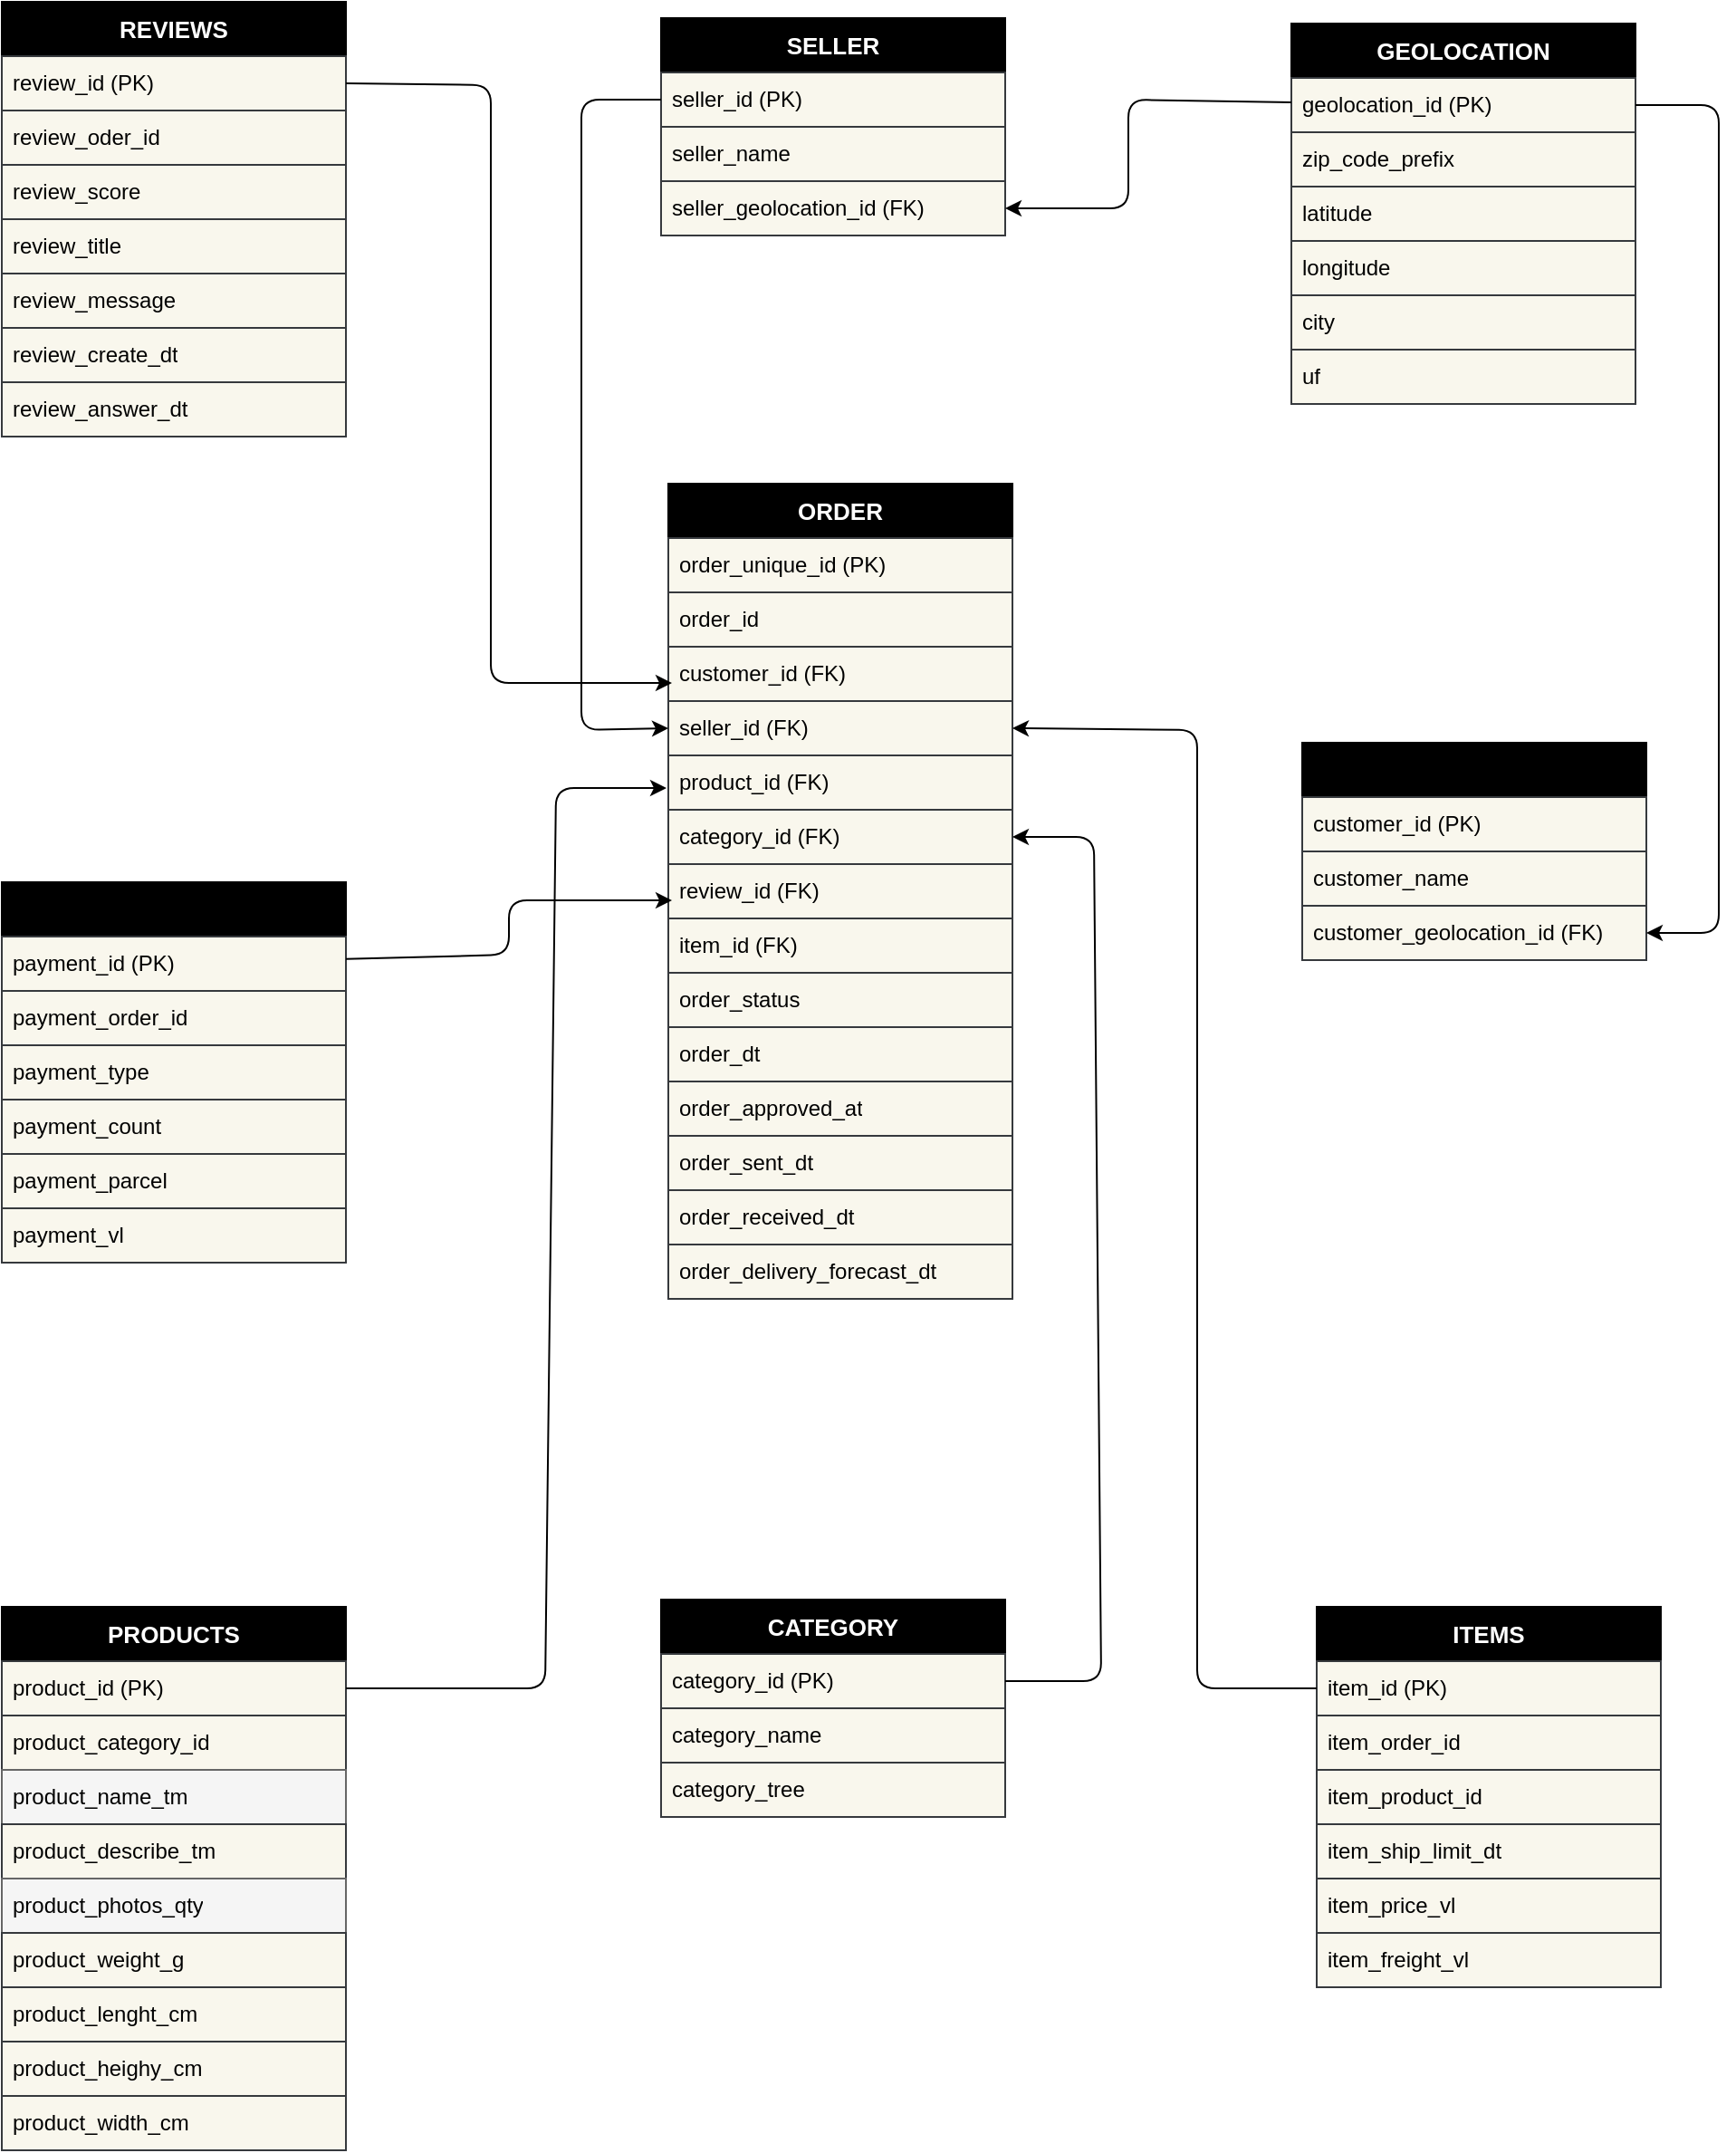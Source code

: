 <mxfile scale="1" border="10">
    <diagram id="RNesKptUJU7Aq1xv3qrO" name="Página-1">
        <mxGraphModel dx="1267" dy="1784" grid="0" gridSize="50" guides="1" tooltips="1" connect="1" arrows="1" fold="1" page="1" pageScale="1" pageWidth="827" pageHeight="1169" background="#ffffff" math="0" shadow="0">
            <root>
                <mxCell id="0"/>
                <mxCell id="1" parent="0"/>
                <mxCell id="2" value="&lt;font size=&quot;1&quot; color=&quot;#ffffff&quot;&gt;&lt;b style=&quot;font-size: 13px;&quot;&gt;PRODUCTS&lt;/b&gt;&lt;/font&gt;" style="swimlane;fontStyle=0;childLayout=stackLayout;horizontal=1;startSize=30;horizontalStack=0;resizeParent=1;resizeParentMax=0;resizeLast=0;collapsible=1;marginBottom=0;whiteSpace=wrap;html=1;fillColor=#000000;strokeColor=#000000;" parent="1" vertex="1">
                    <mxGeometry x="746" y="293" width="190" height="300" as="geometry">
                        <mxRectangle x="50" y="40" width="110" height="30" as="alternateBounds"/>
                    </mxGeometry>
                </mxCell>
                <mxCell id="3" value="&lt;font color=&quot;#000000&quot;&gt;product_id (PK)&lt;/font&gt;" style="text;strokeColor=#36393d;fillColor=#f9f7ed;align=left;verticalAlign=middle;spacingLeft=4;spacingRight=4;overflow=hidden;points=[[0,0.5],[1,0.5]];portConstraint=eastwest;rotatable=0;whiteSpace=wrap;html=1;" parent="2" vertex="1">
                    <mxGeometry y="30" width="190" height="30" as="geometry"/>
                </mxCell>
                <mxCell id="86" value="&lt;font color=&quot;#000000&quot;&gt;product_category_id&lt;/font&gt;" style="text;strokeColor=#36393d;fillColor=#f9f7ed;align=left;verticalAlign=middle;spacingLeft=4;spacingRight=4;overflow=hidden;points=[[0,0.5],[1,0.5]];portConstraint=eastwest;rotatable=0;whiteSpace=wrap;html=1;" parent="2" vertex="1">
                    <mxGeometry y="60" width="190" height="30" as="geometry"/>
                </mxCell>
                <mxCell id="5" value="&lt;font color=&quot;#000000&quot;&gt;product_name_tm&lt;/font&gt;" style="text;strokeColor=#666666;fillColor=#f5f5f5;align=left;verticalAlign=middle;spacingLeft=4;spacingRight=4;overflow=hidden;points=[[0,0.5],[1,0.5]];portConstraint=eastwest;rotatable=0;whiteSpace=wrap;html=1;fontColor=#333333;" parent="2" vertex="1">
                    <mxGeometry y="90" width="190" height="30" as="geometry"/>
                </mxCell>
                <mxCell id="6" value="&lt;font color=&quot;#000000&quot;&gt;product_describe_tm&lt;/font&gt;" style="text;strokeColor=#36393d;fillColor=#f9f7ed;align=left;verticalAlign=middle;spacingLeft=4;spacingRight=4;overflow=hidden;points=[[0,0.5],[1,0.5]];portConstraint=eastwest;rotatable=0;whiteSpace=wrap;html=1;" parent="2" vertex="1">
                    <mxGeometry y="120" width="190" height="30" as="geometry"/>
                </mxCell>
                <mxCell id="7" value="&lt;font color=&quot;#000000&quot;&gt;product_photos_qty&lt;/font&gt;" style="text;strokeColor=#666666;fillColor=#f5f5f5;align=left;verticalAlign=middle;spacingLeft=4;spacingRight=4;overflow=hidden;points=[[0,0.5],[1,0.5]];portConstraint=eastwest;rotatable=0;whiteSpace=wrap;html=1;fontColor=#333333;" parent="2" vertex="1">
                    <mxGeometry y="150" width="190" height="30" as="geometry"/>
                </mxCell>
                <mxCell id="8" value="&lt;font color=&quot;#000000&quot;&gt;product_weight_g&lt;/font&gt;" style="text;strokeColor=#36393d;fillColor=#f9f7ed;align=left;verticalAlign=middle;spacingLeft=4;spacingRight=4;overflow=hidden;points=[[0,0.5],[1,0.5]];portConstraint=eastwest;rotatable=0;whiteSpace=wrap;html=1;" parent="2" vertex="1">
                    <mxGeometry y="180" width="190" height="30" as="geometry"/>
                </mxCell>
                <mxCell id="9" value="&lt;font color=&quot;#000000&quot;&gt;product_lenght_cm&lt;/font&gt;" style="text;strokeColor=#36393d;fillColor=#f9f7ed;align=left;verticalAlign=middle;spacingLeft=4;spacingRight=4;overflow=hidden;points=[[0,0.5],[1,0.5]];portConstraint=eastwest;rotatable=0;whiteSpace=wrap;html=1;" parent="2" vertex="1">
                    <mxGeometry y="210" width="190" height="30" as="geometry"/>
                </mxCell>
                <mxCell id="10" value="&lt;font color=&quot;#000000&quot;&gt;product_heighy_cm&lt;/font&gt;" style="text;strokeColor=#36393d;fillColor=#f9f7ed;align=left;verticalAlign=middle;spacingLeft=4;spacingRight=4;overflow=hidden;points=[[0,0.5],[1,0.5]];portConstraint=eastwest;rotatable=0;whiteSpace=wrap;html=1;" parent="2" vertex="1">
                    <mxGeometry y="240" width="190" height="30" as="geometry"/>
                </mxCell>
                <mxCell id="11" value="&lt;font color=&quot;#000000&quot;&gt;product_width_cm&lt;/font&gt;" style="text;strokeColor=#36393d;fillColor=#f9f7ed;align=left;verticalAlign=middle;spacingLeft=4;spacingRight=4;overflow=hidden;points=[[0,0.5],[1,0.5]];portConstraint=eastwest;rotatable=0;whiteSpace=wrap;html=1;" parent="2" vertex="1">
                    <mxGeometry y="270" width="190" height="30" as="geometry"/>
                </mxCell>
                <mxCell id="12" value="&lt;b&gt;&lt;font style=&quot;font-size: 13px;&quot;&gt;CUSTOMER&lt;/font&gt;&lt;/b&gt;" style="swimlane;fontStyle=0;childLayout=stackLayout;horizontal=1;startSize=30;horizontalStack=0;resizeParent=1;resizeParentMax=0;resizeLast=0;collapsible=1;marginBottom=0;whiteSpace=wrap;html=1;strokeColor=#000000;fillColor=#000000;" parent="1" vertex="1">
                    <mxGeometry x="1464" y="-184" width="190" height="120" as="geometry">
                        <mxRectangle x="50" y="40" width="110" height="30" as="alternateBounds"/>
                    </mxGeometry>
                </mxCell>
                <mxCell id="14" value="&lt;font color=&quot;#000000&quot;&gt;customer_id (PK)&lt;/font&gt;" style="text;strokeColor=#36393d;fillColor=#f9f7ed;align=left;verticalAlign=middle;spacingLeft=4;spacingRight=4;overflow=hidden;points=[[0,0.5],[1,0.5]];portConstraint=eastwest;rotatable=0;whiteSpace=wrap;html=1;" parent="12" vertex="1">
                    <mxGeometry y="30" width="190" height="30" as="geometry"/>
                </mxCell>
                <mxCell id="15" value="&lt;font color=&quot;#000000&quot;&gt;customer_name&lt;/font&gt;" style="text;strokeColor=#36393d;fillColor=#f9f7ed;align=left;verticalAlign=middle;spacingLeft=4;spacingRight=4;overflow=hidden;points=[[0,0.5],[1,0.5]];portConstraint=eastwest;rotatable=0;whiteSpace=wrap;html=1;" parent="12" vertex="1">
                    <mxGeometry y="60" width="190" height="30" as="geometry"/>
                </mxCell>
                <mxCell id="90" value="&lt;font color=&quot;#000000&quot;&gt;customer_geolocation_id (FK)&lt;/font&gt;" style="text;strokeColor=#36393d;fillColor=#f9f7ed;align=left;verticalAlign=middle;spacingLeft=4;spacingRight=4;overflow=hidden;points=[[0,0.5],[1,0.5]];portConstraint=eastwest;rotatable=0;whiteSpace=wrap;html=1;" parent="12" vertex="1">
                    <mxGeometry y="90" width="190" height="30" as="geometry"/>
                </mxCell>
                <mxCell id="18" value="&lt;font size=&quot;1&quot; color=&quot;#ffffff&quot;&gt;&lt;b style=&quot;font-size: 13px;&quot;&gt;ITEMS&lt;/b&gt;&lt;/font&gt;" style="swimlane;fontStyle=0;childLayout=stackLayout;horizontal=1;startSize=30;horizontalStack=0;resizeParent=1;resizeParentMax=0;resizeLast=0;collapsible=1;marginBottom=0;whiteSpace=wrap;html=1;strokeColor=#000000;fillColor=#000000;" parent="1" vertex="1">
                    <mxGeometry x="1472" y="293" width="190" height="210" as="geometry">
                        <mxRectangle x="50" y="40" width="110" height="30" as="alternateBounds"/>
                    </mxGeometry>
                </mxCell>
                <mxCell id="20" value="&lt;font color=&quot;#000000&quot;&gt;item_id (PK)&lt;/font&gt;" style="text;strokeColor=#36393d;fillColor=#f9f7ed;align=left;verticalAlign=middle;spacingLeft=4;spacingRight=4;overflow=hidden;points=[[0,0.5],[1,0.5]];portConstraint=eastwest;rotatable=0;whiteSpace=wrap;html=1;" parent="18" vertex="1">
                    <mxGeometry y="30" width="190" height="30" as="geometry"/>
                </mxCell>
                <mxCell id="23" value="&lt;font color=&quot;#000000&quot;&gt;item_order_id&lt;/font&gt;" style="text;strokeColor=#36393d;fillColor=#f9f7ed;align=left;verticalAlign=middle;spacingLeft=4;spacingRight=4;overflow=hidden;points=[[0,0.5],[1,0.5]];portConstraint=eastwest;rotatable=0;whiteSpace=wrap;html=1;" parent="18" vertex="1">
                    <mxGeometry y="60" width="190" height="30" as="geometry"/>
                </mxCell>
                <mxCell id="24" value="&lt;font color=&quot;#000000&quot;&gt;item_product_id&lt;/font&gt;" style="text;strokeColor=#36393d;fillColor=#f9f7ed;align=left;verticalAlign=middle;spacingLeft=4;spacingRight=4;overflow=hidden;points=[[0,0.5],[1,0.5]];portConstraint=eastwest;rotatable=0;whiteSpace=wrap;html=1;" parent="18" vertex="1">
                    <mxGeometry y="90" width="190" height="30" as="geometry"/>
                </mxCell>
                <mxCell id="25" value="&lt;font color=&quot;#000000&quot;&gt;item_ship_limit_dt&lt;/font&gt;" style="text;strokeColor=#36393d;fillColor=#f9f7ed;align=left;verticalAlign=middle;spacingLeft=4;spacingRight=4;overflow=hidden;points=[[0,0.5],[1,0.5]];portConstraint=eastwest;rotatable=0;whiteSpace=wrap;html=1;" parent="18" vertex="1">
                    <mxGeometry y="120" width="190" height="30" as="geometry"/>
                </mxCell>
                <mxCell id="91" value="&lt;font color=&quot;#000000&quot;&gt;item_price_vl&lt;/font&gt;" style="text;strokeColor=#36393d;fillColor=#f9f7ed;align=left;verticalAlign=middle;spacingLeft=4;spacingRight=4;overflow=hidden;points=[[0,0.5],[1,0.5]];portConstraint=eastwest;rotatable=0;whiteSpace=wrap;html=1;" parent="18" vertex="1">
                    <mxGeometry y="150" width="190" height="30" as="geometry"/>
                </mxCell>
                <mxCell id="92" value="&lt;font color=&quot;#000000&quot;&gt;item_freight_vl&lt;/font&gt;" style="text;strokeColor=#36393d;fillColor=#f9f7ed;align=left;verticalAlign=middle;spacingLeft=4;spacingRight=4;overflow=hidden;points=[[0,0.5],[1,0.5]];portConstraint=eastwest;rotatable=0;whiteSpace=wrap;html=1;" parent="18" vertex="1">
                    <mxGeometry y="180" width="190" height="30" as="geometry"/>
                </mxCell>
                <mxCell id="26" value="&lt;font color=&quot;#ffffff&quot; style=&quot;font-size: 13px;&quot;&gt;&lt;b&gt;SELLER&lt;/b&gt;&lt;/font&gt;" style="swimlane;fontStyle=0;childLayout=stackLayout;horizontal=1;startSize=30;horizontalStack=0;resizeParent=1;resizeParentMax=0;resizeLast=0;collapsible=1;marginBottom=0;whiteSpace=wrap;html=1;strokeColor=#000000;fillColor=#000000;" parent="1" vertex="1">
                    <mxGeometry x="1110" y="-584" width="190" height="120" as="geometry">
                        <mxRectangle x="50" y="40" width="110" height="30" as="alternateBounds"/>
                    </mxGeometry>
                </mxCell>
                <mxCell id="30" value="&lt;font color=&quot;#000000&quot;&gt;seller_id (PK)&lt;/font&gt;" style="text;strokeColor=#36393d;fillColor=#f9f7ed;align=left;verticalAlign=middle;spacingLeft=4;spacingRight=4;overflow=hidden;points=[[0,0.5],[1,0.5]];portConstraint=eastwest;rotatable=0;whiteSpace=wrap;html=1;" parent="26" vertex="1">
                    <mxGeometry y="30" width="190" height="30" as="geometry"/>
                </mxCell>
                <mxCell id="29" value="&lt;font color=&quot;#000000&quot;&gt;seller_name&lt;/font&gt;" style="text;strokeColor=#36393d;fillColor=#f9f7ed;align=left;verticalAlign=middle;spacingLeft=4;spacingRight=4;overflow=hidden;points=[[0,0.5],[1,0.5]];portConstraint=eastwest;rotatable=0;whiteSpace=wrap;html=1;" parent="26" vertex="1">
                    <mxGeometry y="60" width="190" height="30" as="geometry"/>
                </mxCell>
                <mxCell id="95" value="&lt;font color=&quot;#000000&quot;&gt;seller_geolocation_id (FK)&lt;/font&gt;" style="text;strokeColor=#36393d;fillColor=#f9f7ed;align=left;verticalAlign=middle;spacingLeft=4;spacingRight=4;overflow=hidden;points=[[0,0.5],[1,0.5]];portConstraint=eastwest;rotatable=0;whiteSpace=wrap;html=1;" parent="26" vertex="1">
                    <mxGeometry y="90" width="190" height="30" as="geometry"/>
                </mxCell>
                <mxCell id="31" value="&lt;b&gt;&lt;font color=&quot;#ffffff&quot; style=&quot;font-size: 13px;&quot;&gt;GEOLOCATION&lt;/font&gt;&lt;/b&gt;" style="swimlane;fontStyle=0;childLayout=stackLayout;horizontal=1;startSize=30;horizontalStack=0;resizeParent=1;resizeParentMax=0;resizeLast=0;collapsible=1;marginBottom=0;whiteSpace=wrap;html=1;strokeColor=#000000;fillColor=#000000;" parent="1" vertex="1">
                    <mxGeometry x="1458" y="-581" width="190" height="210" as="geometry">
                        <mxRectangle x="50" y="40" width="110" height="30" as="alternateBounds"/>
                    </mxGeometry>
                </mxCell>
                <mxCell id="85" value="&lt;font color=&quot;#000000&quot;&gt;geolocation_id (PK)&lt;/font&gt;" style="text;strokeColor=#36393d;fillColor=#f9f7ed;align=left;verticalAlign=middle;spacingLeft=4;spacingRight=4;overflow=hidden;points=[[0,0.5],[1,0.5]];portConstraint=eastwest;rotatable=0;whiteSpace=wrap;html=1;" parent="31" vertex="1">
                    <mxGeometry y="30" width="190" height="30" as="geometry"/>
                </mxCell>
                <mxCell id="32" value="&lt;font color=&quot;#000000&quot;&gt;zip_code_prefix&lt;/font&gt;" style="text;strokeColor=#36393d;fillColor=#f9f7ed;align=left;verticalAlign=middle;spacingLeft=4;spacingRight=4;overflow=hidden;points=[[0,0.5],[1,0.5]];portConstraint=eastwest;rotatable=0;whiteSpace=wrap;html=1;" parent="31" vertex="1">
                    <mxGeometry y="60" width="190" height="30" as="geometry"/>
                </mxCell>
                <mxCell id="33" value="&lt;font color=&quot;#000000&quot;&gt;latitude&lt;/font&gt;" style="text;strokeColor=#36393d;fillColor=#f9f7ed;align=left;verticalAlign=middle;spacingLeft=4;spacingRight=4;overflow=hidden;points=[[0,0.5],[1,0.5]];portConstraint=eastwest;rotatable=0;whiteSpace=wrap;html=1;" parent="31" vertex="1">
                    <mxGeometry y="90" width="190" height="30" as="geometry"/>
                </mxCell>
                <mxCell id="34" value="&lt;font color=&quot;#000000&quot;&gt;longitude&lt;/font&gt;" style="text;strokeColor=#36393d;fillColor=#f9f7ed;align=left;verticalAlign=middle;spacingLeft=4;spacingRight=4;overflow=hidden;points=[[0,0.5],[1,0.5]];portConstraint=eastwest;rotatable=0;whiteSpace=wrap;html=1;" parent="31" vertex="1">
                    <mxGeometry y="120" width="190" height="30" as="geometry"/>
                </mxCell>
                <mxCell id="35" value="&lt;font color=&quot;#000000&quot;&gt;city&lt;/font&gt;" style="text;strokeColor=#36393d;fillColor=#f9f7ed;align=left;verticalAlign=middle;spacingLeft=4;spacingRight=4;overflow=hidden;points=[[0,0.5],[1,0.5]];portConstraint=eastwest;rotatable=0;whiteSpace=wrap;html=1;" parent="31" vertex="1">
                    <mxGeometry y="150" width="190" height="30" as="geometry"/>
                </mxCell>
                <mxCell id="36" value="&lt;font color=&quot;#000000&quot;&gt;uf&lt;br&gt;&lt;/font&gt;" style="text;strokeColor=#36393d;fillColor=#f9f7ed;align=left;verticalAlign=middle;spacingLeft=4;spacingRight=4;overflow=hidden;points=[[0,0.5],[1,0.5]];portConstraint=eastwest;rotatable=0;whiteSpace=wrap;html=1;" parent="31" vertex="1">
                    <mxGeometry y="180" width="190" height="30" as="geometry"/>
                </mxCell>
                <mxCell id="37" value="&lt;b&gt;&lt;font color=&quot;#ffffff&quot; style=&quot;font-size: 13px;&quot;&gt;REVIEWS&lt;/font&gt;&lt;/b&gt;" style="swimlane;fontStyle=0;childLayout=stackLayout;horizontal=1;startSize=30;horizontalStack=0;resizeParent=1;resizeParentMax=0;resizeLast=0;collapsible=1;marginBottom=0;whiteSpace=wrap;html=1;strokeColor=#000000;fillColor=#000000;" parent="1" vertex="1">
                    <mxGeometry x="746" y="-593" width="190" height="240" as="geometry">
                        <mxRectangle x="50" y="40" width="110" height="30" as="alternateBounds"/>
                    </mxGeometry>
                </mxCell>
                <mxCell id="38" value="&lt;font color=&quot;#000000&quot;&gt;review_id (PK)&lt;/font&gt;" style="text;strokeColor=#36393d;fillColor=#f9f7ed;align=left;verticalAlign=middle;spacingLeft=4;spacingRight=4;overflow=hidden;points=[[0,0.5],[1,0.5]];portConstraint=eastwest;rotatable=0;whiteSpace=wrap;html=1;" parent="37" vertex="1">
                    <mxGeometry y="30" width="190" height="30" as="geometry"/>
                </mxCell>
                <mxCell id="87" value="&lt;font color=&quot;#000000&quot;&gt;review_oder_id&lt;/font&gt;" style="text;strokeColor=#36393d;fillColor=#f9f7ed;align=left;verticalAlign=middle;spacingLeft=4;spacingRight=4;overflow=hidden;points=[[0,0.5],[1,0.5]];portConstraint=eastwest;rotatable=0;whiteSpace=wrap;html=1;" parent="37" vertex="1">
                    <mxGeometry y="60" width="190" height="30" as="geometry"/>
                </mxCell>
                <mxCell id="40" value="&lt;font color=&quot;#000000&quot;&gt;review_score&lt;/font&gt;" style="text;strokeColor=#36393d;fillColor=#f9f7ed;align=left;verticalAlign=middle;spacingLeft=4;spacingRight=4;overflow=hidden;points=[[0,0.5],[1,0.5]];portConstraint=eastwest;rotatable=0;whiteSpace=wrap;html=1;" parent="37" vertex="1">
                    <mxGeometry y="90" width="190" height="30" as="geometry"/>
                </mxCell>
                <mxCell id="41" value="&lt;font color=&quot;#000000&quot;&gt;review_title&lt;/font&gt;" style="text;strokeColor=#36393d;fillColor=#f9f7ed;align=left;verticalAlign=middle;spacingLeft=4;spacingRight=4;overflow=hidden;points=[[0,0.5],[1,0.5]];portConstraint=eastwest;rotatable=0;whiteSpace=wrap;html=1;" parent="37" vertex="1">
                    <mxGeometry y="120" width="190" height="30" as="geometry"/>
                </mxCell>
                <mxCell id="42" value="&lt;font color=&quot;#000000&quot;&gt;review_message&lt;/font&gt;" style="text;strokeColor=#36393d;fillColor=#f9f7ed;align=left;verticalAlign=middle;spacingLeft=4;spacingRight=4;overflow=hidden;points=[[0,0.5],[1,0.5]];portConstraint=eastwest;rotatable=0;whiteSpace=wrap;html=1;" parent="37" vertex="1">
                    <mxGeometry y="150" width="190" height="30" as="geometry"/>
                </mxCell>
                <mxCell id="43" value="&lt;font color=&quot;#000000&quot;&gt;review_create_dt&lt;/font&gt;" style="text;strokeColor=#36393d;fillColor=#f9f7ed;align=left;verticalAlign=middle;spacingLeft=4;spacingRight=4;overflow=hidden;points=[[0,0.5],[1,0.5]];portConstraint=eastwest;rotatable=0;whiteSpace=wrap;html=1;" parent="37" vertex="1">
                    <mxGeometry y="180" width="190" height="30" as="geometry"/>
                </mxCell>
                <mxCell id="44" value="&lt;font color=&quot;#000000&quot;&gt;review_answer_dt&lt;/font&gt;" style="text;strokeColor=#36393d;fillColor=#f9f7ed;align=left;verticalAlign=middle;spacingLeft=4;spacingRight=4;overflow=hidden;points=[[0,0.5],[1,0.5]];portConstraint=eastwest;rotatable=0;whiteSpace=wrap;html=1;" parent="37" vertex="1">
                    <mxGeometry y="210" width="190" height="30" as="geometry"/>
                </mxCell>
                <mxCell id="45" value="&lt;b&gt;&lt;font color=&quot;#ffffff&quot; style=&quot;font-size: 13px;&quot;&gt;ORDER&lt;/font&gt;&lt;/b&gt;" style="swimlane;fontStyle=0;childLayout=stackLayout;horizontal=1;startSize=30;horizontalStack=0;resizeParent=1;resizeParentMax=0;resizeLast=0;collapsible=1;marginBottom=0;whiteSpace=wrap;html=1;strokeColor=#000000;fillColor=#000000;" parent="1" vertex="1">
                    <mxGeometry x="1114" y="-327" width="190" height="450" as="geometry">
                        <mxRectangle x="50" y="40" width="110" height="30" as="alternateBounds"/>
                    </mxGeometry>
                </mxCell>
                <mxCell id="94" value="&lt;font color=&quot;#000000&quot;&gt;order_unique_id (PK)&lt;/font&gt;" style="text;strokeColor=#36393d;fillColor=#f9f7ed;align=left;verticalAlign=middle;spacingLeft=4;spacingRight=4;overflow=hidden;points=[[0,0.5],[1,0.5]];portConstraint=eastwest;rotatable=0;whiteSpace=wrap;html=1;" parent="45" vertex="1">
                    <mxGeometry y="30" width="190" height="30" as="geometry"/>
                </mxCell>
                <mxCell id="46" value="&lt;font color=&quot;#000000&quot;&gt;order_id&lt;/font&gt;" style="text;strokeColor=#36393d;fillColor=#f9f7ed;align=left;verticalAlign=middle;spacingLeft=4;spacingRight=4;overflow=hidden;points=[[0,0.5],[1,0.5]];portConstraint=eastwest;rotatable=0;whiteSpace=wrap;html=1;" parent="45" vertex="1">
                    <mxGeometry y="60" width="190" height="30" as="geometry"/>
                </mxCell>
                <mxCell id="47" value="&lt;font color=&quot;#000000&quot;&gt;customer_id (FK)&lt;/font&gt;" style="text;strokeColor=#36393d;fillColor=#f9f7ed;align=left;verticalAlign=middle;spacingLeft=4;spacingRight=4;overflow=hidden;points=[[0,0.5],[1,0.5]];portConstraint=eastwest;rotatable=0;whiteSpace=wrap;html=1;" parent="45" vertex="1">
                    <mxGeometry y="90" width="190" height="30" as="geometry"/>
                </mxCell>
                <mxCell id="49" value="&lt;font color=&quot;#000000&quot;&gt;seller_id (FK)&lt;/font&gt;" style="text;strokeColor=#36393d;fillColor=#f9f7ed;align=left;verticalAlign=middle;spacingLeft=4;spacingRight=4;overflow=hidden;points=[[0,0.5],[1,0.5]];portConstraint=eastwest;rotatable=0;whiteSpace=wrap;html=1;" parent="45" vertex="1">
                    <mxGeometry y="120" width="190" height="30" as="geometry"/>
                </mxCell>
                <mxCell id="52" value="&lt;font color=&quot;#000000&quot;&gt;product_id (FK)&lt;/font&gt;" style="text;strokeColor=#36393d;fillColor=#f9f7ed;align=left;verticalAlign=middle;spacingLeft=4;spacingRight=4;overflow=hidden;points=[[0,0.5],[1,0.5]];portConstraint=eastwest;rotatable=0;whiteSpace=wrap;html=1;" parent="45" vertex="1">
                    <mxGeometry y="150" width="190" height="30" as="geometry"/>
                </mxCell>
                <mxCell id="51" value="&lt;font color=&quot;#000000&quot;&gt;category_id (FK)&lt;/font&gt;" style="text;strokeColor=#36393d;fillColor=#f9f7ed;align=left;verticalAlign=middle;spacingLeft=4;spacingRight=4;overflow=hidden;points=[[0,0.5],[1,0.5]];portConstraint=eastwest;rotatable=0;whiteSpace=wrap;html=1;" parent="45" vertex="1">
                    <mxGeometry y="180" width="190" height="30" as="geometry"/>
                </mxCell>
                <mxCell id="48" value="&lt;font color=&quot;#000000&quot;&gt;review_id (FK)&lt;/font&gt;" style="text;strokeColor=#36393d;fillColor=#f9f7ed;align=left;verticalAlign=middle;spacingLeft=4;spacingRight=4;overflow=hidden;points=[[0,0.5],[1,0.5]];portConstraint=eastwest;rotatable=0;whiteSpace=wrap;html=1;" parent="45" vertex="1">
                    <mxGeometry y="210" width="190" height="30" as="geometry"/>
                </mxCell>
                <mxCell id="53" value="&lt;font color=&quot;#000000&quot;&gt;item_id (FK)&lt;/font&gt;" style="text;strokeColor=#36393d;fillColor=#f9f7ed;align=left;verticalAlign=middle;spacingLeft=4;spacingRight=4;overflow=hidden;points=[[0,0.5],[1,0.5]];portConstraint=eastwest;rotatable=0;whiteSpace=wrap;html=1;" parent="45" vertex="1">
                    <mxGeometry y="240" width="190" height="30" as="geometry"/>
                </mxCell>
                <mxCell id="59" value="&lt;span style=&quot;color: rgb(0, 0, 0);&quot;&gt;order_status&lt;/span&gt;" style="text;strokeColor=#36393d;fillColor=#f9f7ed;align=left;verticalAlign=middle;spacingLeft=4;spacingRight=4;overflow=hidden;points=[[0,0.5],[1,0.5]];portConstraint=eastwest;rotatable=0;whiteSpace=wrap;html=1;" parent="45" vertex="1">
                    <mxGeometry y="270" width="190" height="30" as="geometry"/>
                </mxCell>
                <mxCell id="60" value="&lt;span style=&quot;color: rgb(0, 0, 0);&quot;&gt;order_dt&lt;/span&gt;" style="text;strokeColor=#36393d;fillColor=#f9f7ed;align=left;verticalAlign=middle;spacingLeft=4;spacingRight=4;overflow=hidden;points=[[0,0.5],[1,0.5]];portConstraint=eastwest;rotatable=0;whiteSpace=wrap;html=1;" parent="45" vertex="1">
                    <mxGeometry y="300" width="190" height="30" as="geometry"/>
                </mxCell>
                <mxCell id="61" value="&lt;span style=&quot;color: rgb(0, 0, 0);&quot;&gt;order_approved_at&lt;/span&gt;" style="text;strokeColor=#36393d;fillColor=#f9f7ed;align=left;verticalAlign=middle;spacingLeft=4;spacingRight=4;overflow=hidden;points=[[0,0.5],[1,0.5]];portConstraint=eastwest;rotatable=0;whiteSpace=wrap;html=1;" parent="45" vertex="1">
                    <mxGeometry y="330" width="190" height="30" as="geometry"/>
                </mxCell>
                <mxCell id="62" value="&lt;span style=&quot;color: rgb(0, 0, 0);&quot;&gt;order_sent_dt&lt;/span&gt;" style="text;strokeColor=#36393d;fillColor=#f9f7ed;align=left;verticalAlign=middle;spacingLeft=4;spacingRight=4;overflow=hidden;points=[[0,0.5],[1,0.5]];portConstraint=eastwest;rotatable=0;whiteSpace=wrap;html=1;" parent="45" vertex="1">
                    <mxGeometry y="360" width="190" height="30" as="geometry"/>
                </mxCell>
                <mxCell id="63" value="&lt;span style=&quot;color: rgb(0, 0, 0);&quot;&gt;order_received_dt&lt;/span&gt;" style="text;strokeColor=#36393d;fillColor=#f9f7ed;align=left;verticalAlign=middle;spacingLeft=4;spacingRight=4;overflow=hidden;points=[[0,0.5],[1,0.5]];portConstraint=eastwest;rotatable=0;whiteSpace=wrap;html=1;" parent="45" vertex="1">
                    <mxGeometry y="390" width="190" height="30" as="geometry"/>
                </mxCell>
                <mxCell id="64" value="&lt;span style=&quot;color: rgb(0, 0, 0);&quot;&gt;order_delivery_forecast_dt&lt;/span&gt;" style="text;strokeColor=#36393d;fillColor=#f9f7ed;align=left;verticalAlign=middle;spacingLeft=4;spacingRight=4;overflow=hidden;points=[[0,0.5],[1,0.5]];portConstraint=eastwest;rotatable=0;whiteSpace=wrap;html=1;" parent="45" vertex="1">
                    <mxGeometry y="420" width="190" height="30" as="geometry"/>
                </mxCell>
                <mxCell id="55" value="&lt;font size=&quot;1&quot; color=&quot;#ffffff&quot;&gt;&lt;b style=&quot;font-size: 13px;&quot;&gt;CATEGORY&lt;/b&gt;&lt;/font&gt;" style="swimlane;fontStyle=0;childLayout=stackLayout;horizontal=1;startSize=30;horizontalStack=0;resizeParent=1;resizeParentMax=0;resizeLast=0;collapsible=1;marginBottom=0;whiteSpace=wrap;html=1;strokeColor=#000000;fillColor=#000000;" parent="1" vertex="1">
                    <mxGeometry x="1110" y="289" width="190" height="120" as="geometry">
                        <mxRectangle x="50" y="40" width="110" height="30" as="alternateBounds"/>
                    </mxGeometry>
                </mxCell>
                <mxCell id="56" value="&lt;font color=&quot;#000000&quot;&gt;category_id (PK)&lt;/font&gt;" style="text;strokeColor=#36393d;fillColor=#f9f7ed;align=left;verticalAlign=middle;spacingLeft=4;spacingRight=4;overflow=hidden;points=[[0,0.5],[1,0.5]];portConstraint=eastwest;rotatable=0;whiteSpace=wrap;html=1;" parent="55" vertex="1">
                    <mxGeometry y="30" width="190" height="30" as="geometry"/>
                </mxCell>
                <mxCell id="57" value="&lt;font color=&quot;#000000&quot;&gt;category_name&lt;/font&gt;" style="text;strokeColor=#36393d;fillColor=#f9f7ed;align=left;verticalAlign=middle;spacingLeft=4;spacingRight=4;overflow=hidden;points=[[0,0.5],[1,0.5]];portConstraint=eastwest;rotatable=0;whiteSpace=wrap;html=1;" parent="55" vertex="1">
                    <mxGeometry y="60" width="190" height="30" as="geometry"/>
                </mxCell>
                <mxCell id="93" value="&lt;font color=&quot;#000000&quot;&gt;category_tree&lt;/font&gt;" style="text;strokeColor=#36393d;fillColor=#f9f7ed;align=left;verticalAlign=middle;spacingLeft=4;spacingRight=4;overflow=hidden;points=[[0,0.5],[1,0.5]];portConstraint=eastwest;rotatable=0;whiteSpace=wrap;html=1;" parent="55" vertex="1">
                    <mxGeometry y="90" width="190" height="30" as="geometry"/>
                </mxCell>
                <mxCell id="65" value="PAYMENTS" style="swimlane;fontStyle=0;childLayout=stackLayout;horizontal=1;startSize=30;horizontalStack=0;resizeParent=1;resizeParentMax=0;resizeLast=0;collapsible=1;marginBottom=0;whiteSpace=wrap;html=1;strokeColor=#000000;fillColor=#000000;" parent="1" vertex="1">
                    <mxGeometry x="746" y="-107" width="190" height="210" as="geometry">
                        <mxRectangle x="50" y="40" width="110" height="30" as="alternateBounds"/>
                    </mxGeometry>
                </mxCell>
                <mxCell id="66" value="&lt;font color=&quot;#000000&quot;&gt;payment_id (PK)&lt;/font&gt;" style="text;strokeColor=#36393d;fillColor=#f9f7ed;align=left;verticalAlign=middle;spacingLeft=4;spacingRight=4;overflow=hidden;points=[[0,0.5],[1,0.5]];portConstraint=eastwest;rotatable=0;whiteSpace=wrap;html=1;" parent="65" vertex="1">
                    <mxGeometry y="30" width="190" height="30" as="geometry"/>
                </mxCell>
                <mxCell id="88" value="&lt;font color=&quot;#000000&quot;&gt;payment_order_id&lt;/font&gt;" style="text;strokeColor=#36393d;fillColor=#f9f7ed;align=left;verticalAlign=middle;spacingLeft=4;spacingRight=4;overflow=hidden;points=[[0,0.5],[1,0.5]];portConstraint=eastwest;rotatable=0;whiteSpace=wrap;html=1;" parent="65" vertex="1">
                    <mxGeometry y="60" width="190" height="30" as="geometry"/>
                </mxCell>
                <mxCell id="67" value="&lt;font color=&quot;#000000&quot;&gt;payment_type&lt;/font&gt;" style="text;strokeColor=#36393d;fillColor=#f9f7ed;align=left;verticalAlign=middle;spacingLeft=4;spacingRight=4;overflow=hidden;points=[[0,0.5],[1,0.5]];portConstraint=eastwest;rotatable=0;whiteSpace=wrap;html=1;" parent="65" vertex="1">
                    <mxGeometry y="90" width="190" height="30" as="geometry"/>
                </mxCell>
                <mxCell id="68" value="&lt;font color=&quot;#000000&quot;&gt;payment_count&lt;/font&gt;" style="text;strokeColor=#36393d;fillColor=#f9f7ed;align=left;verticalAlign=middle;spacingLeft=4;spacingRight=4;overflow=hidden;points=[[0,0.5],[1,0.5]];portConstraint=eastwest;rotatable=0;whiteSpace=wrap;html=1;" parent="65" vertex="1">
                    <mxGeometry y="120" width="190" height="30" as="geometry"/>
                </mxCell>
                <mxCell id="69" value="&lt;font color=&quot;#000000&quot;&gt;payment_parcel&lt;/font&gt;" style="text;strokeColor=#36393d;fillColor=#f9f7ed;align=left;verticalAlign=middle;spacingLeft=4;spacingRight=4;overflow=hidden;points=[[0,0.5],[1,0.5]];portConstraint=eastwest;rotatable=0;whiteSpace=wrap;html=1;" parent="65" vertex="1">
                    <mxGeometry y="150" width="190" height="30" as="geometry"/>
                </mxCell>
                <mxCell id="89" value="&lt;font color=&quot;#000000&quot;&gt;payment_vl&lt;/font&gt;" style="text;strokeColor=#36393d;fillColor=#f9f7ed;align=left;verticalAlign=middle;spacingLeft=4;spacingRight=4;overflow=hidden;points=[[0,0.5],[1,0.5]];portConstraint=eastwest;rotatable=0;whiteSpace=wrap;html=1;" parent="65" vertex="1">
                    <mxGeometry y="180" width="190" height="30" as="geometry"/>
                </mxCell>
                <mxCell id="76" style="edgeStyle=none;html=1;exitX=1;exitY=0.5;exitDx=0;exitDy=0;fontColor=#000000;strokeColor=#000000;" parent="1" source="38" edge="1">
                    <mxGeometry relative="1" as="geometry">
                        <mxPoint x="1116" y="-217" as="targetPoint"/>
                        <Array as="points">
                            <mxPoint x="1016" y="-547"/>
                            <mxPoint x="1016" y="-217"/>
                        </Array>
                    </mxGeometry>
                </mxCell>
                <mxCell id="77" style="edgeStyle=none;html=1;fontColor=#000000;strokeColor=#000000;" parent="1" source="66" edge="1">
                    <mxGeometry relative="1" as="geometry">
                        <mxPoint x="1116" y="-97" as="targetPoint"/>
                        <Array as="points">
                            <mxPoint x="1026" y="-67"/>
                            <mxPoint x="1026" y="-97"/>
                        </Array>
                    </mxGeometry>
                </mxCell>
                <mxCell id="81" style="edgeStyle=none;html=1;exitX=0;exitY=0.5;exitDx=0;exitDy=0;entryX=1;entryY=0.5;entryDx=0;entryDy=0;fontColor=#000000;strokeColor=#000000;" parent="1" source="20" target="49" edge="1">
                    <mxGeometry relative="1" as="geometry">
                        <Array as="points">
                            <mxPoint x="1406" y="338"/>
                            <mxPoint x="1406" y="-191"/>
                        </Array>
                    </mxGeometry>
                </mxCell>
                <mxCell id="82" style="edgeStyle=none;html=1;fontColor=#000000;strokeColor=#000000;" parent="1" source="3" edge="1">
                    <mxGeometry relative="1" as="geometry">
                        <mxPoint x="1113" y="-159" as="targetPoint"/>
                        <Array as="points">
                            <mxPoint x="1046" y="338"/>
                            <mxPoint x="1052" y="-159"/>
                        </Array>
                    </mxGeometry>
                </mxCell>
                <mxCell id="83" style="edgeStyle=none;html=1;entryX=0;entryY=0.5;entryDx=0;entryDy=0;fontColor=#000000;strokeColor=#000000;exitX=0;exitY=0.5;exitDx=0;exitDy=0;" parent="1" source="30" target="49" edge="1">
                    <mxGeometry relative="1" as="geometry">
                        <Array as="points">
                            <mxPoint x="1066" y="-539"/>
                            <mxPoint x="1066" y="-475"/>
                            <mxPoint x="1066" y="-387"/>
                            <mxPoint x="1066" y="-191"/>
                        </Array>
                        <mxPoint x="1103" y="-547" as="sourcePoint"/>
                    </mxGeometry>
                </mxCell>
                <mxCell id="97" style="edgeStyle=none;html=1;entryX=1;entryY=0.5;entryDx=0;entryDy=0;strokeColor=#000000;" edge="1" parent="1" source="85" target="95">
                    <mxGeometry relative="1" as="geometry">
                        <Array as="points">
                            <mxPoint x="1368" y="-539"/>
                            <mxPoint x="1368" y="-479"/>
                        </Array>
                    </mxGeometry>
                </mxCell>
                <mxCell id="98" style="edgeStyle=none;html=1;exitX=1;exitY=0.5;exitDx=0;exitDy=0;entryX=1;entryY=0.5;entryDx=0;entryDy=0;strokeColor=#000000;" edge="1" parent="1" source="85" target="90">
                    <mxGeometry relative="1" as="geometry">
                        <Array as="points">
                            <mxPoint x="1694" y="-536"/>
                            <mxPoint x="1694" y="-79"/>
                        </Array>
                    </mxGeometry>
                </mxCell>
                <mxCell id="99" style="edgeStyle=none;html=1;exitX=1;exitY=0.5;exitDx=0;exitDy=0;entryX=1;entryY=0.5;entryDx=0;entryDy=0;strokeColor=#000000;" edge="1" parent="1" source="56" target="51">
                    <mxGeometry relative="1" as="geometry">
                        <Array as="points">
                            <mxPoint x="1353" y="334"/>
                            <mxPoint x="1349" y="-132"/>
                        </Array>
                    </mxGeometry>
                </mxCell>
            </root>
        </mxGraphModel>
    </diagram>
</mxfile>